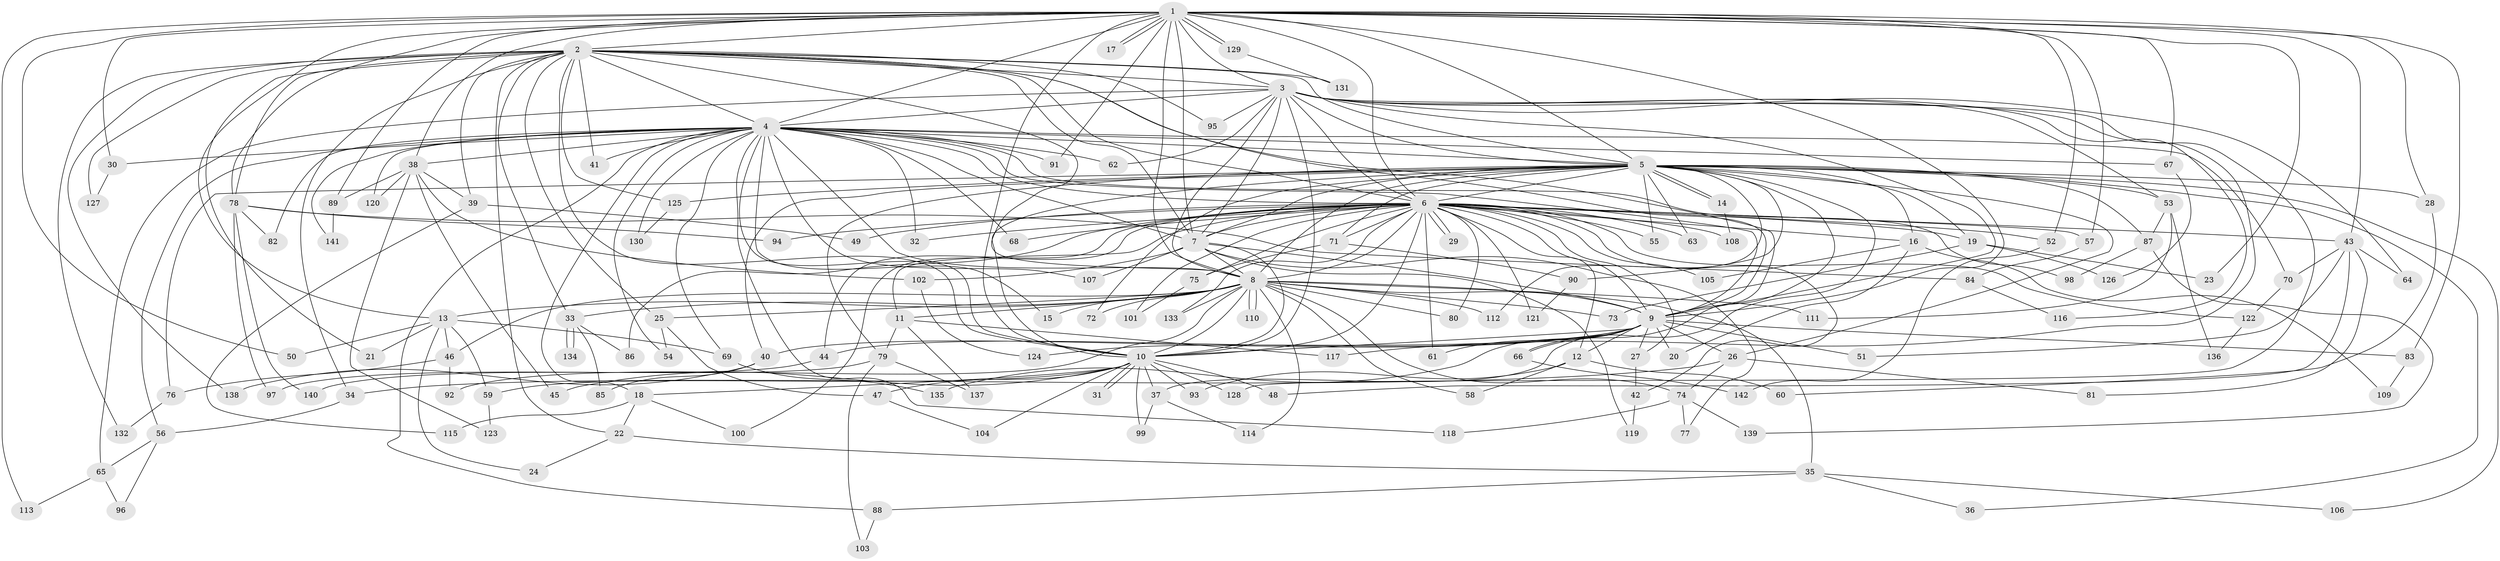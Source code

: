 // Generated by graph-tools (version 1.1) at 2025/49/03/09/25 03:49:36]
// undirected, 142 vertices, 309 edges
graph export_dot {
graph [start="1"]
  node [color=gray90,style=filled];
  1;
  2;
  3;
  4;
  5;
  6;
  7;
  8;
  9;
  10;
  11;
  12;
  13;
  14;
  15;
  16;
  17;
  18;
  19;
  20;
  21;
  22;
  23;
  24;
  25;
  26;
  27;
  28;
  29;
  30;
  31;
  32;
  33;
  34;
  35;
  36;
  37;
  38;
  39;
  40;
  41;
  42;
  43;
  44;
  45;
  46;
  47;
  48;
  49;
  50;
  51;
  52;
  53;
  54;
  55;
  56;
  57;
  58;
  59;
  60;
  61;
  62;
  63;
  64;
  65;
  66;
  67;
  68;
  69;
  70;
  71;
  72;
  73;
  74;
  75;
  76;
  77;
  78;
  79;
  80;
  81;
  82;
  83;
  84;
  85;
  86;
  87;
  88;
  89;
  90;
  91;
  92;
  93;
  94;
  95;
  96;
  97;
  98;
  99;
  100;
  101;
  102;
  103;
  104;
  105;
  106;
  107;
  108;
  109;
  110;
  111;
  112;
  113;
  114;
  115;
  116;
  117;
  118;
  119;
  120;
  121;
  122;
  123;
  124;
  125;
  126;
  127;
  128;
  129;
  130;
  131;
  132;
  133;
  134;
  135;
  136;
  137;
  138;
  139;
  140;
  141;
  142;
  1 -- 2;
  1 -- 3;
  1 -- 4;
  1 -- 5;
  1 -- 6;
  1 -- 7;
  1 -- 8;
  1 -- 9;
  1 -- 10;
  1 -- 13;
  1 -- 17;
  1 -- 17;
  1 -- 23;
  1 -- 28;
  1 -- 30;
  1 -- 38;
  1 -- 43;
  1 -- 50;
  1 -- 52;
  1 -- 57;
  1 -- 67;
  1 -- 78;
  1 -- 83;
  1 -- 89;
  1 -- 91;
  1 -- 113;
  1 -- 129;
  1 -- 129;
  2 -- 3;
  2 -- 4;
  2 -- 5;
  2 -- 6;
  2 -- 7;
  2 -- 8;
  2 -- 9;
  2 -- 10;
  2 -- 21;
  2 -- 22;
  2 -- 25;
  2 -- 33;
  2 -- 34;
  2 -- 39;
  2 -- 41;
  2 -- 66;
  2 -- 78;
  2 -- 95;
  2 -- 125;
  2 -- 127;
  2 -- 131;
  2 -- 132;
  2 -- 138;
  3 -- 4;
  3 -- 5;
  3 -- 6;
  3 -- 7;
  3 -- 8;
  3 -- 9;
  3 -- 10;
  3 -- 53;
  3 -- 62;
  3 -- 64;
  3 -- 65;
  3 -- 95;
  3 -- 116;
  3 -- 117;
  3 -- 128;
  4 -- 5;
  4 -- 6;
  4 -- 7;
  4 -- 8;
  4 -- 9;
  4 -- 10;
  4 -- 15;
  4 -- 18;
  4 -- 30;
  4 -- 32;
  4 -- 38;
  4 -- 41;
  4 -- 54;
  4 -- 56;
  4 -- 62;
  4 -- 67;
  4 -- 68;
  4 -- 69;
  4 -- 70;
  4 -- 82;
  4 -- 88;
  4 -- 91;
  4 -- 98;
  4 -- 107;
  4 -- 118;
  4 -- 120;
  4 -- 130;
  4 -- 141;
  5 -- 6;
  5 -- 7;
  5 -- 8;
  5 -- 9;
  5 -- 10;
  5 -- 14;
  5 -- 14;
  5 -- 16;
  5 -- 19;
  5 -- 26;
  5 -- 28;
  5 -- 36;
  5 -- 37;
  5 -- 40;
  5 -- 53;
  5 -- 55;
  5 -- 63;
  5 -- 71;
  5 -- 72;
  5 -- 76;
  5 -- 79;
  5 -- 87;
  5 -- 90;
  5 -- 106;
  5 -- 112;
  5 -- 125;
  6 -- 7;
  6 -- 8;
  6 -- 9;
  6 -- 10;
  6 -- 11;
  6 -- 12;
  6 -- 16;
  6 -- 19;
  6 -- 27;
  6 -- 29;
  6 -- 29;
  6 -- 32;
  6 -- 42;
  6 -- 43;
  6 -- 44;
  6 -- 49;
  6 -- 52;
  6 -- 55;
  6 -- 57;
  6 -- 61;
  6 -- 63;
  6 -- 68;
  6 -- 71;
  6 -- 75;
  6 -- 80;
  6 -- 86;
  6 -- 94;
  6 -- 100;
  6 -- 101;
  6 -- 105;
  6 -- 108;
  6 -- 121;
  6 -- 122;
  6 -- 133;
  7 -- 8;
  7 -- 9;
  7 -- 10;
  7 -- 77;
  7 -- 102;
  7 -- 107;
  7 -- 119;
  8 -- 9;
  8 -- 10;
  8 -- 11;
  8 -- 13;
  8 -- 15;
  8 -- 25;
  8 -- 33;
  8 -- 35;
  8 -- 46;
  8 -- 58;
  8 -- 72;
  8 -- 73;
  8 -- 74;
  8 -- 80;
  8 -- 92;
  8 -- 110;
  8 -- 110;
  8 -- 111;
  8 -- 112;
  8 -- 114;
  8 -- 133;
  9 -- 10;
  9 -- 12;
  9 -- 20;
  9 -- 26;
  9 -- 27;
  9 -- 40;
  9 -- 44;
  9 -- 51;
  9 -- 61;
  9 -- 66;
  9 -- 83;
  9 -- 124;
  9 -- 135;
  10 -- 18;
  10 -- 31;
  10 -- 31;
  10 -- 37;
  10 -- 45;
  10 -- 47;
  10 -- 48;
  10 -- 59;
  10 -- 93;
  10 -- 99;
  10 -- 104;
  10 -- 128;
  11 -- 79;
  11 -- 117;
  11 -- 137;
  12 -- 58;
  12 -- 60;
  12 -- 93;
  13 -- 21;
  13 -- 24;
  13 -- 46;
  13 -- 50;
  13 -- 59;
  13 -- 69;
  14 -- 108;
  16 -- 20;
  16 -- 105;
  16 -- 109;
  18 -- 22;
  18 -- 100;
  18 -- 115;
  19 -- 23;
  19 -- 73;
  19 -- 126;
  22 -- 24;
  22 -- 35;
  25 -- 47;
  25 -- 54;
  26 -- 34;
  26 -- 74;
  26 -- 81;
  27 -- 42;
  28 -- 60;
  30 -- 127;
  33 -- 85;
  33 -- 86;
  33 -- 134;
  33 -- 134;
  34 -- 56;
  35 -- 36;
  35 -- 88;
  35 -- 106;
  37 -- 99;
  37 -- 114;
  38 -- 39;
  38 -- 45;
  38 -- 89;
  38 -- 102;
  38 -- 120;
  38 -- 123;
  39 -- 49;
  39 -- 115;
  40 -- 85;
  40 -- 138;
  42 -- 119;
  43 -- 48;
  43 -- 51;
  43 -- 64;
  43 -- 70;
  43 -- 81;
  44 -- 97;
  46 -- 76;
  46 -- 92;
  47 -- 104;
  52 -- 142;
  53 -- 87;
  53 -- 111;
  53 -- 136;
  56 -- 65;
  56 -- 96;
  57 -- 84;
  59 -- 123;
  65 -- 96;
  65 -- 113;
  66 -- 142;
  67 -- 126;
  69 -- 135;
  70 -- 122;
  71 -- 75;
  71 -- 90;
  74 -- 77;
  74 -- 118;
  74 -- 139;
  75 -- 101;
  76 -- 132;
  78 -- 82;
  78 -- 84;
  78 -- 94;
  78 -- 97;
  78 -- 140;
  79 -- 103;
  79 -- 137;
  79 -- 140;
  83 -- 109;
  84 -- 116;
  87 -- 98;
  87 -- 139;
  88 -- 103;
  89 -- 141;
  90 -- 121;
  102 -- 124;
  122 -- 136;
  125 -- 130;
  129 -- 131;
}
